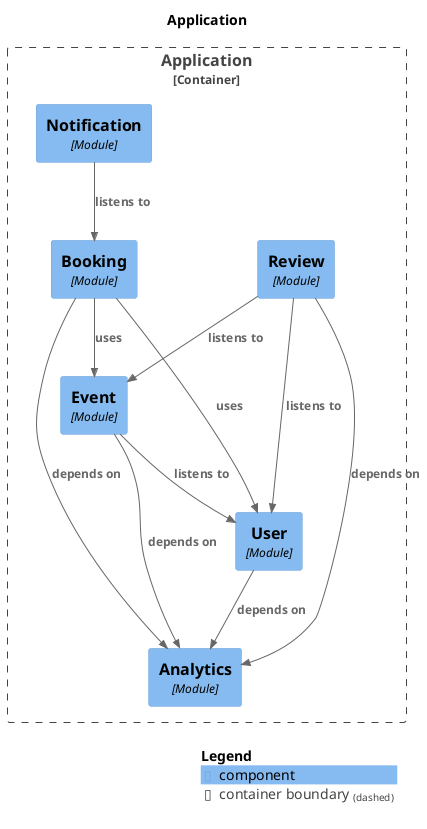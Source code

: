 @startuml
set separator none
title Application

top to bottom direction

!include <C4/C4>
!include <C4/C4_Context>
!include <C4/C4_Component>

Container_Boundary("Application.Application_boundary", "Application", $tags="") {
  Component(Application.Application.Analytics, "Analytics", $techn="Module", $descr="", $tags="", $link="")
  Component(Application.Application.Notification, "Notification", $techn="Module", $descr="", $tags="", $link="")
  Component(Application.Application.Booking, "Booking", $techn="Module", $descr="", $tags="", $link="")
  Component(Application.Application.Review, "Review", $techn="Module", $descr="", $tags="", $link="")
  Component(Application.Application.Event, "Event", $techn="Module", $descr="", $tags="", $link="")
  Component(Application.Application.User, "User", $techn="Module", $descr="", $tags="", $link="")
}

Rel(Application.Application.Event, Application.Application.User, "listens to", $techn="", $tags="", $link="")
Rel(Application.Application.Event, Application.Application.Analytics, "depends on", $techn="", $tags="", $link="")
Rel(Application.Application.Notification, Application.Application.Booking, "listens to", $techn="", $tags="", $link="")
Rel(Application.Application.Review, Application.Application.User, "listens to", $techn="", $tags="", $link="")
Rel(Application.Application.Review, Application.Application.Event, "listens to", $techn="", $tags="", $link="")
Rel(Application.Application.Review, Application.Application.Analytics, "depends on", $techn="", $tags="", $link="")
Rel(Application.Application.Booking, Application.Application.Analytics, "depends on", $techn="", $tags="", $link="")
Rel(Application.Application.Booking, Application.Application.Event, "uses", $techn="", $tags="", $link="")
Rel(Application.Application.Booking, Application.Application.User, "uses", $techn="", $tags="", $link="")
Rel(Application.Application.User, Application.Application.Analytics, "depends on", $techn="", $tags="", $link="")

SHOW_LEGEND(true)
@enduml